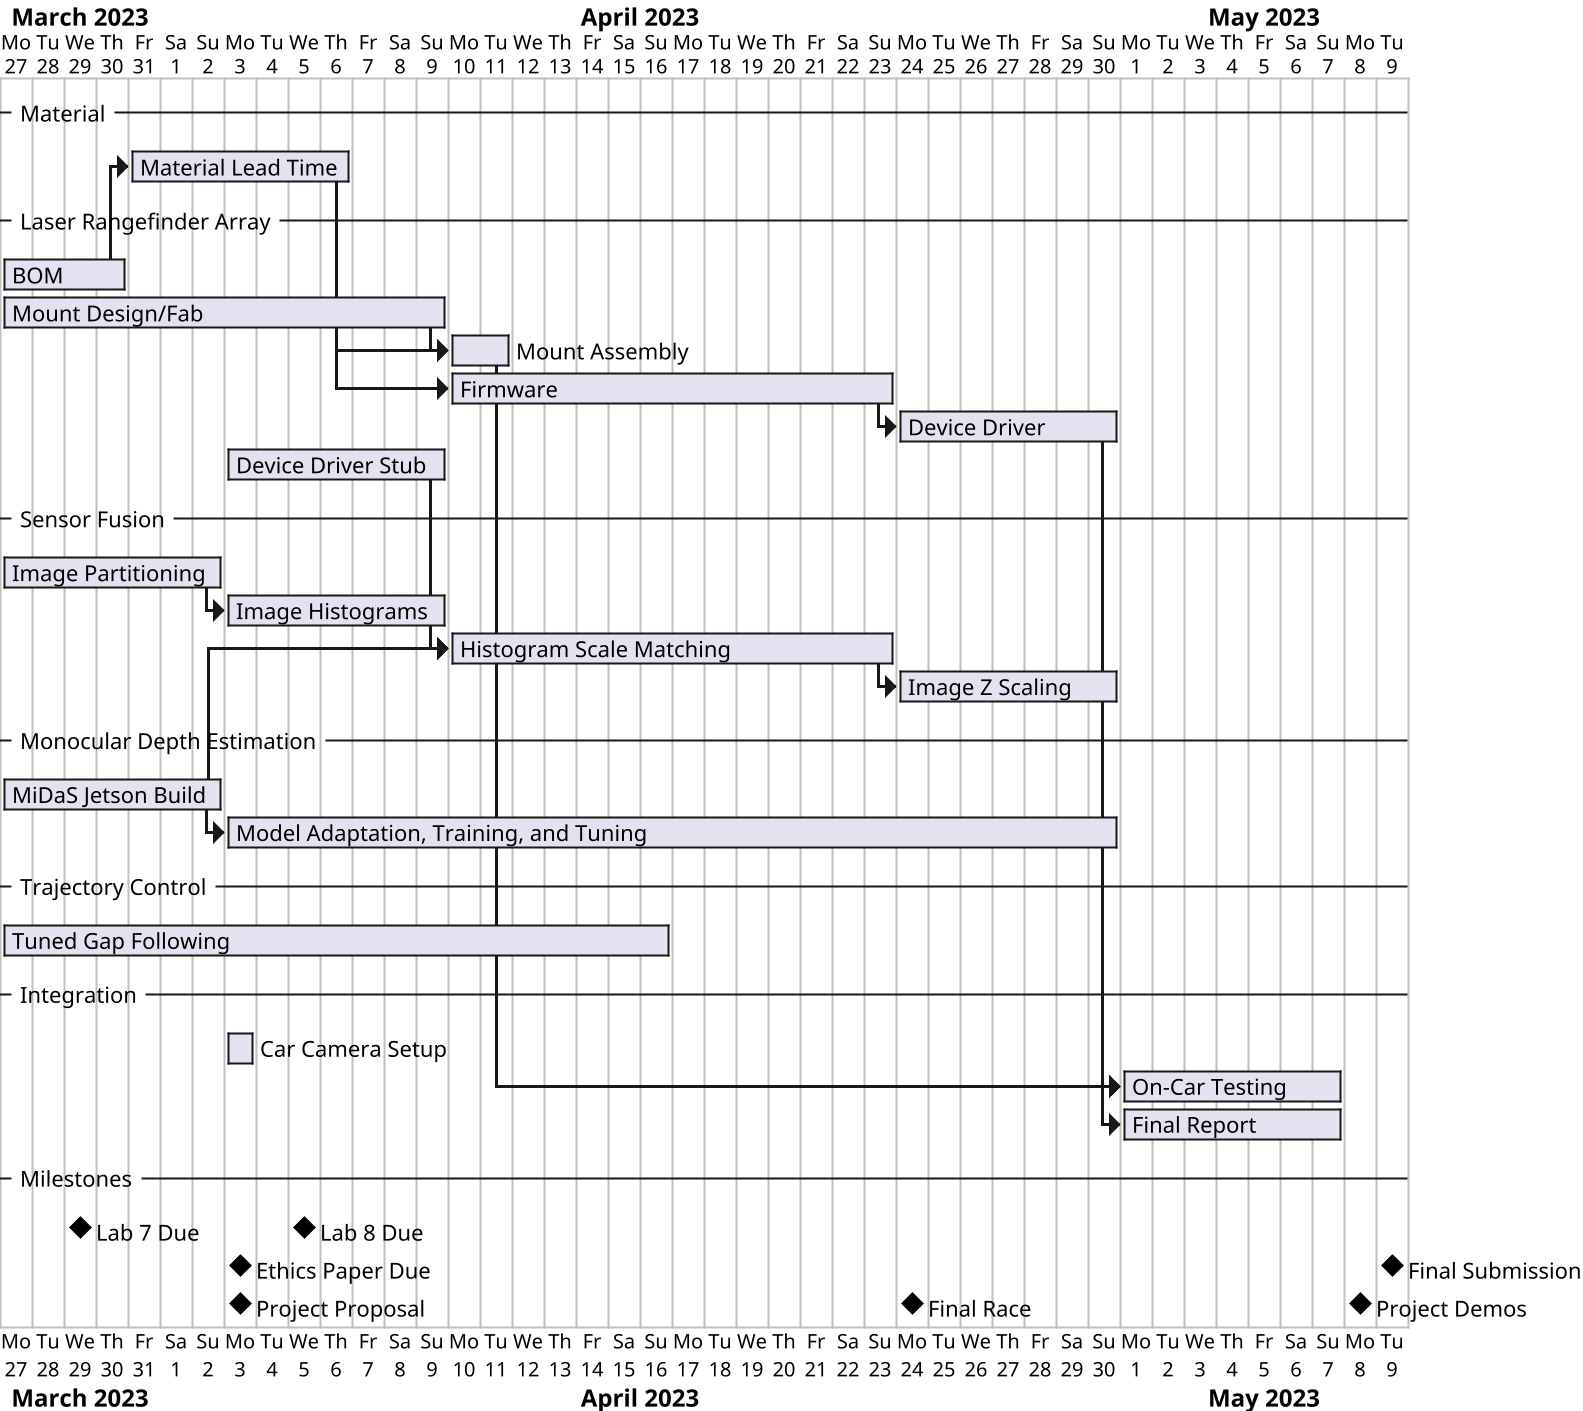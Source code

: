 @startgantt
project starts 2023-03-27
projectscale daily
scale 2.0

-- Material --
[Material Lead Time] lasts 1 week and starts 2023-03-29

-- Laser Rangefinder Array --
[BOM] lasts 4 days
[Mount Design/Fab] lasts 2 week
[Mount Assembly] lasts 2 days
[Material Lead Time] -> [Mount Assembly]
[Mount Design/Fab] -> [Mount Assembly]

[Firmware] lasts 2 weeks and starts 2023-04-10
[Device Driver] lasts 1 week
[Device Driver Stub] lasts 1 week and ends 2023-04-09

[BOM] -> [Material Lead Time]
[Material Lead Time] -> [Firmware]
[Firmware]->[Device Driver]

-- Sensor Fusion --
[Image Partitioning] lasts 1 week
then [Image Histograms] lasts 1 week
then [Histogram Scale Matching] lasts 2 week
then [Image Z Scaling] lasts 1 week

[Device Driver Stub] -> [Histogram Scale Matching]

-- Monocular Depth Estimation --
[MiDaS Jetson Build] lasts 1 week
then [Model Adaptation, Training, and Tuning] lasts 4 weeks

[MiDaS Jetson Build] -> [Histogram Scale Matching]

-- Trajectory Control --
[Tuned Gap Following] lasts 3 weeks

-- Integration --
[Car Camera Setup] lasts 1 day and starts 2023-04-03
[On-Car Testing] lasts 1 week

[Model Adaptation, Training, and Tuning] -> [On-Car Testing]
[Device Driver] -> [On-Car Testing]
[Mount Assembly] -> [On-Car Testing]
[Image Z Scaling] -> [On-Car Testing]

[Final Report] lasts 1 week and starts at [On-Car Testing]'s start

-- Milestones --
[Lab 7 Due] happens 2023-03-29
[Ethics Paper Due] happens 2023-04-03
[Lab 8 Due] happens 2023-04-05
[Lab 8 Due] displays on same row as [Lab 7 Due]

[Project Proposal] happens 2023-04-03
[Final Race] happens 2023-04-24
[Final Submission] happens 2023-05-09
[Project Demos] happens 2023-05-08
[Final Race] displays on same row as [Project Proposal]
[Project Demos] displays on same row as [Project Proposal]

[Final Submission] displays on same row as [Ethics Paper Due]
@endgantt
